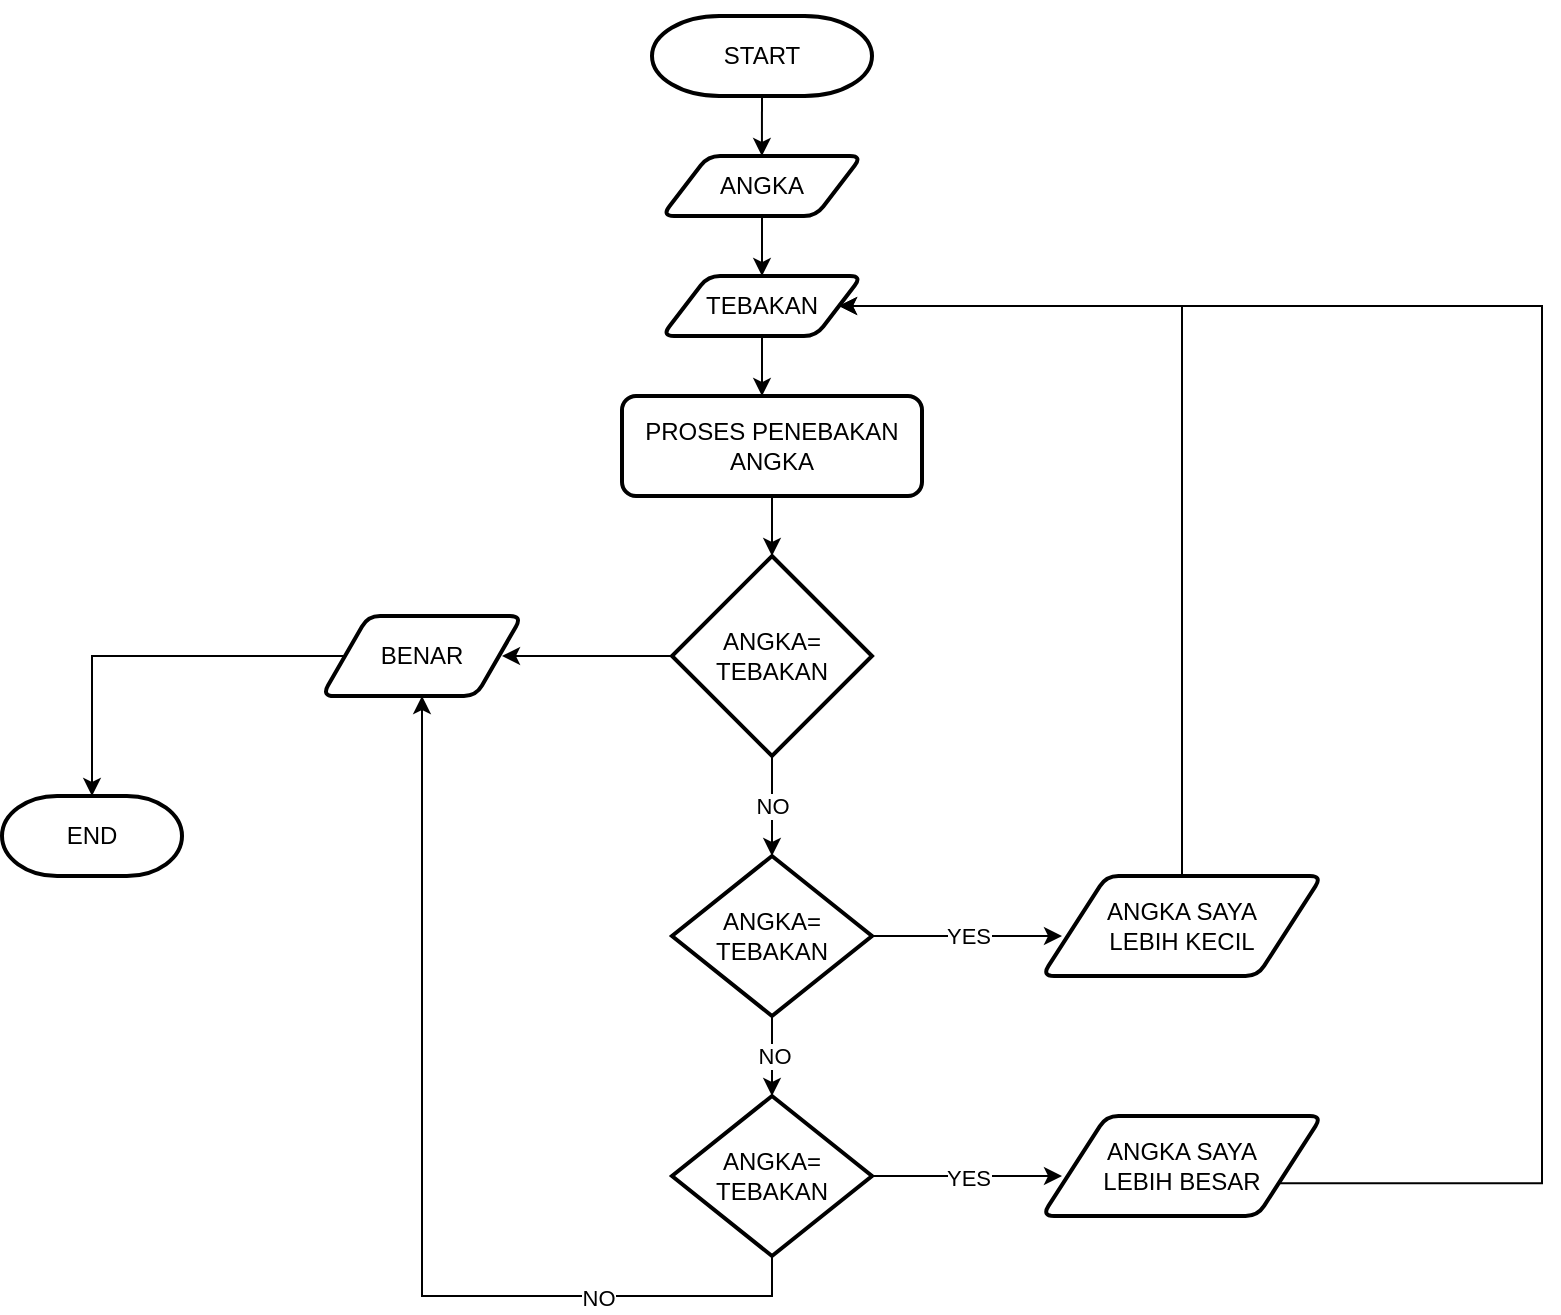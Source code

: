 <mxfile version="22.0.2" type="github">
  <diagram name="Page-1" id="r1QfZwIjFNC1j89XGL4V">
    <mxGraphModel dx="872" dy="481" grid="1" gridSize="10" guides="1" tooltips="1" connect="1" arrows="1" fold="1" page="1" pageScale="1" pageWidth="850" pageHeight="1100" math="0" shadow="0">
      <root>
        <mxCell id="0" />
        <mxCell id="1" parent="0" />
        <mxCell id="mLsOAfKlWhVE_lDePUCy-1" value="START" style="strokeWidth=2;html=1;shape=mxgraph.flowchart.terminator;whiteSpace=wrap;" parent="1" vertex="1">
          <mxGeometry x="365" y="30" width="110" height="40" as="geometry" />
        </mxCell>
        <mxCell id="mLsOAfKlWhVE_lDePUCy-2" style="edgeStyle=none;rounded=0;orthogonalLoop=1;jettySize=auto;html=1;exitX=0.5;exitY=0;exitDx=0;exitDy=0;exitPerimeter=0;" parent="1" source="mLsOAfKlWhVE_lDePUCy-1" target="mLsOAfKlWhVE_lDePUCy-1" edge="1">
          <mxGeometry relative="1" as="geometry" />
        </mxCell>
        <mxCell id="mLsOAfKlWhVE_lDePUCy-3" style="edgeStyle=none;rounded=0;orthogonalLoop=1;jettySize=auto;html=1;exitX=0;exitY=0.5;exitDx=0;exitDy=0;exitPerimeter=0;" parent="1" source="mLsOAfKlWhVE_lDePUCy-5" edge="1">
          <mxGeometry relative="1" as="geometry">
            <mxPoint x="290" y="350" as="targetPoint" />
          </mxGeometry>
        </mxCell>
        <mxCell id="mLsOAfKlWhVE_lDePUCy-4" value="NO" style="edgeStyle=none;rounded=0;orthogonalLoop=1;jettySize=auto;html=1;exitX=0.5;exitY=1;exitDx=0;exitDy=0;exitPerimeter=0;" parent="1" source="mLsOAfKlWhVE_lDePUCy-5" edge="1">
          <mxGeometry relative="1" as="geometry">
            <mxPoint x="425" y="450" as="targetPoint" />
          </mxGeometry>
        </mxCell>
        <mxCell id="mLsOAfKlWhVE_lDePUCy-5" value="ANGKA=&lt;br&gt;TEBAKAN" style="strokeWidth=2;html=1;shape=mxgraph.flowchart.decision;whiteSpace=wrap;" parent="1" vertex="1">
          <mxGeometry x="375" y="300" width="100" height="100" as="geometry" />
        </mxCell>
        <mxCell id="mLsOAfKlWhVE_lDePUCy-6" style="edgeStyle=none;rounded=0;orthogonalLoop=1;jettySize=auto;html=1;exitX=0.5;exitY=1;exitDx=0;exitDy=0;exitPerimeter=0;entryX=0.545;entryY=0.25;entryDx=0;entryDy=0;entryPerimeter=0;" parent="1" source="mLsOAfKlWhVE_lDePUCy-1" edge="1">
          <mxGeometry relative="1" as="geometry">
            <mxPoint x="419.95" y="100" as="targetPoint" />
          </mxGeometry>
        </mxCell>
        <mxCell id="mLsOAfKlWhVE_lDePUCy-7" style="edgeStyle=none;rounded=0;orthogonalLoop=1;jettySize=auto;html=1;exitX=0.5;exitY=1;exitDx=0;exitDy=0;" parent="1" source="mLsOAfKlWhVE_lDePUCy-8" target="mLsOAfKlWhVE_lDePUCy-10" edge="1">
          <mxGeometry relative="1" as="geometry">
            <mxPoint x="420" y="160" as="targetPoint" />
          </mxGeometry>
        </mxCell>
        <mxCell id="mLsOAfKlWhVE_lDePUCy-8" value="ANGKA" style="shape=parallelogram;html=1;strokeWidth=2;perimeter=parallelogramPerimeter;whiteSpace=wrap;rounded=1;arcSize=12;size=0.23;" parent="1" vertex="1">
          <mxGeometry x="370" y="100" width="100" height="30" as="geometry" />
        </mxCell>
        <mxCell id="mLsOAfKlWhVE_lDePUCy-9" style="edgeStyle=none;rounded=0;orthogonalLoop=1;jettySize=auto;html=1;exitX=0.5;exitY=1;exitDx=0;exitDy=0;" parent="1" source="mLsOAfKlWhVE_lDePUCy-10" edge="1">
          <mxGeometry relative="1" as="geometry">
            <mxPoint x="420" y="220" as="targetPoint" />
          </mxGeometry>
        </mxCell>
        <mxCell id="mLsOAfKlWhVE_lDePUCy-10" value="TEBAKAN" style="shape=parallelogram;html=1;strokeWidth=2;perimeter=parallelogramPerimeter;whiteSpace=wrap;rounded=1;arcSize=12;size=0.23;" parent="1" vertex="1">
          <mxGeometry x="370" y="160" width="100" height="30" as="geometry" />
        </mxCell>
        <mxCell id="mLsOAfKlWhVE_lDePUCy-11" style="edgeStyle=none;rounded=0;orthogonalLoop=1;jettySize=auto;html=1;exitX=0.5;exitY=1;exitDx=0;exitDy=0;" parent="1" source="mLsOAfKlWhVE_lDePUCy-12" edge="1">
          <mxGeometry relative="1" as="geometry">
            <mxPoint x="425" y="300" as="targetPoint" />
          </mxGeometry>
        </mxCell>
        <mxCell id="mLsOAfKlWhVE_lDePUCy-12" value="PROSES PENEBAKAN&lt;br&gt;ANGKA" style="rounded=1;whiteSpace=wrap;html=1;absoluteArcSize=1;arcSize=14;strokeWidth=2;" parent="1" vertex="1">
          <mxGeometry x="350" y="220" width="150" height="50" as="geometry" />
        </mxCell>
        <mxCell id="mLsOAfKlWhVE_lDePUCy-13" style="edgeStyle=orthogonalEdgeStyle;rounded=0;orthogonalLoop=1;jettySize=auto;html=1;exitX=0;exitY=0.5;exitDx=0;exitDy=0;" parent="1" source="mLsOAfKlWhVE_lDePUCy-14" target="mLsOAfKlWhVE_lDePUCy-15" edge="1">
          <mxGeometry relative="1" as="geometry">
            <mxPoint x="90" y="450" as="targetPoint" />
          </mxGeometry>
        </mxCell>
        <mxCell id="mLsOAfKlWhVE_lDePUCy-14" value="BENAR" style="shape=parallelogram;html=1;strokeWidth=2;perimeter=parallelogramPerimeter;whiteSpace=wrap;rounded=1;arcSize=12;size=0.23;" parent="1" vertex="1">
          <mxGeometry x="200" y="330" width="100" height="40" as="geometry" />
        </mxCell>
        <mxCell id="mLsOAfKlWhVE_lDePUCy-15" value="END" style="strokeWidth=2;html=1;shape=mxgraph.flowchart.terminator;whiteSpace=wrap;" parent="1" vertex="1">
          <mxGeometry x="40" y="420" width="90" height="40" as="geometry" />
        </mxCell>
        <mxCell id="mLsOAfKlWhVE_lDePUCy-16" value="YES" style="edgeStyle=none;rounded=0;orthogonalLoop=1;jettySize=auto;html=1;exitX=1;exitY=0.5;exitDx=0;exitDy=0;exitPerimeter=0;" parent="1" source="mLsOAfKlWhVE_lDePUCy-18" edge="1">
          <mxGeometry relative="1" as="geometry">
            <mxPoint x="570" y="490" as="targetPoint" />
          </mxGeometry>
        </mxCell>
        <mxCell id="mLsOAfKlWhVE_lDePUCy-17" value="NO" style="edgeStyle=orthogonalEdgeStyle;rounded=0;orthogonalLoop=1;jettySize=auto;html=1;exitX=0.5;exitY=1;exitDx=0;exitDy=0;exitPerimeter=0;elbow=vertical;" parent="1" source="mLsOAfKlWhVE_lDePUCy-18" edge="1">
          <mxGeometry relative="1" as="geometry">
            <mxPoint x="425" y="570" as="targetPoint" />
          </mxGeometry>
        </mxCell>
        <mxCell id="mLsOAfKlWhVE_lDePUCy-18" value="ANGKA=&lt;br&gt;TEBAKAN" style="strokeWidth=2;html=1;shape=mxgraph.flowchart.decision;whiteSpace=wrap;" parent="1" vertex="1">
          <mxGeometry x="375" y="450" width="100" height="80" as="geometry" />
        </mxCell>
        <mxCell id="mLsOAfKlWhVE_lDePUCy-19" style="edgeStyle=none;rounded=0;orthogonalLoop=1;jettySize=auto;html=1;exitX=0.5;exitY=0;exitDx=0;exitDy=0;entryX=1;entryY=0.5;entryDx=0;entryDy=0;" parent="1" source="mLsOAfKlWhVE_lDePUCy-20" target="mLsOAfKlWhVE_lDePUCy-10" edge="1">
          <mxGeometry relative="1" as="geometry">
            <Array as="points">
              <mxPoint x="630" y="175" />
            </Array>
          </mxGeometry>
        </mxCell>
        <mxCell id="mLsOAfKlWhVE_lDePUCy-20" value="ANGKA SAYA&lt;br&gt;LEBIH KECIL" style="shape=parallelogram;html=1;strokeWidth=2;perimeter=parallelogramPerimeter;whiteSpace=wrap;rounded=1;arcSize=12;size=0.23;" parent="1" vertex="1">
          <mxGeometry x="560" y="460" width="140" height="50" as="geometry" />
        </mxCell>
        <mxCell id="mLsOAfKlWhVE_lDePUCy-21" value="YES" style="edgeStyle=orthogonalEdgeStyle;rounded=0;orthogonalLoop=1;jettySize=auto;html=1;exitX=1;exitY=0.5;exitDx=0;exitDy=0;exitPerimeter=0;elbow=vertical;" parent="1" source="mLsOAfKlWhVE_lDePUCy-24" edge="1">
          <mxGeometry relative="1" as="geometry">
            <mxPoint x="570" y="610" as="targetPoint" />
          </mxGeometry>
        </mxCell>
        <mxCell id="mLsOAfKlWhVE_lDePUCy-22" style="edgeStyle=orthogonalEdgeStyle;rounded=0;orthogonalLoop=1;jettySize=auto;html=1;exitX=0.5;exitY=1;exitDx=0;exitDy=0;exitPerimeter=0;entryX=0.5;entryY=1;entryDx=0;entryDy=0;elbow=vertical;" parent="1" source="mLsOAfKlWhVE_lDePUCy-24" target="mLsOAfKlWhVE_lDePUCy-14" edge="1">
          <mxGeometry relative="1" as="geometry" />
        </mxCell>
        <mxCell id="mLsOAfKlWhVE_lDePUCy-23" value="NO" style="edgeLabel;html=1;align=center;verticalAlign=middle;resizable=0;points=[];" parent="mLsOAfKlWhVE_lDePUCy-22" vertex="1" connectable="0">
          <mxGeometry x="-0.568" y="1" relative="1" as="geometry">
            <mxPoint as="offset" />
          </mxGeometry>
        </mxCell>
        <mxCell id="mLsOAfKlWhVE_lDePUCy-24" value="ANGKA=&lt;br&gt;TEBAKAN" style="strokeWidth=2;html=1;shape=mxgraph.flowchart.decision;whiteSpace=wrap;" parent="1" vertex="1">
          <mxGeometry x="375" y="570" width="100" height="80" as="geometry" />
        </mxCell>
        <mxCell id="mLsOAfKlWhVE_lDePUCy-25" style="edgeStyle=elbowEdgeStyle;rounded=0;orthogonalLoop=1;jettySize=auto;html=1;exitX=1;exitY=0.75;exitDx=0;exitDy=0;elbow=vertical;" parent="1" source="mLsOAfKlWhVE_lDePUCy-26" target="mLsOAfKlWhVE_lDePUCy-10" edge="1">
          <mxGeometry relative="1" as="geometry">
            <mxPoint x="840" y="180" as="targetPoint" />
            <Array as="points">
              <mxPoint x="810" y="390" />
            </Array>
          </mxGeometry>
        </mxCell>
        <mxCell id="mLsOAfKlWhVE_lDePUCy-26" value="ANGKA SAYA&lt;br&gt;LEBIH BESAR" style="shape=parallelogram;html=1;strokeWidth=2;perimeter=parallelogramPerimeter;whiteSpace=wrap;rounded=1;arcSize=12;size=0.23;" parent="1" vertex="1">
          <mxGeometry x="560" y="580" width="140" height="50" as="geometry" />
        </mxCell>
      </root>
    </mxGraphModel>
  </diagram>
</mxfile>
